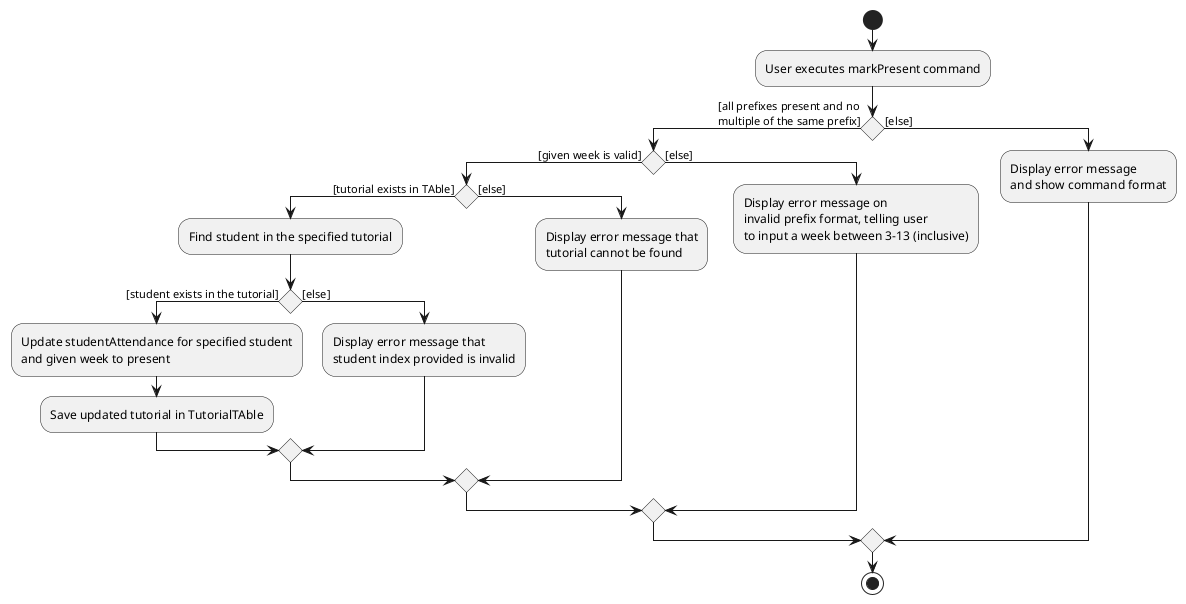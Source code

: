 @startuml
start
:User executes markPresent command;

if () then ([all prefixes present and no
multiple of the same prefix])
    if () then ([given week is valid])
        if () then ([tutorial exists in TAble])
            :Find student in the specified tutorial;

            if () then ([student exists in the tutorial])
                :Update studentAttendance for specified student
                and given week to present;
                :Save updated tutorial in TutorialTAble;
            else ([else])
                :Display error message that
                student index provided is invalid;
            endif
        else ([else])
            :Display error message that
            tutorial cannot be found;
        endif
    else ([else])
        :Display error message on
        invalid prefix format, telling user
        to input a week between 3-13 (inclusive);
    endif
else ([else])
   :Display error message
   and show command format;
endif

stop
@enduml
